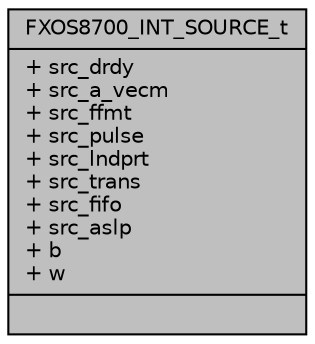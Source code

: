 digraph "FXOS8700_INT_SOURCE_t"
{
  edge [fontname="Helvetica",fontsize="10",labelfontname="Helvetica",labelfontsize="10"];
  node [fontname="Helvetica",fontsize="10",shape=record];
  Node1 [label="{FXOS8700_INT_SOURCE_t\n|+ src_drdy\l+ src_a_vecm\l+ src_ffmt\l+ src_pulse\l+ src_lndprt\l+ src_trans\l+ src_fifo\l+ src_aslp\l+ b\l+ w\l|}",height=0.2,width=0.4,color="black", fillcolor="grey75", style="filled", fontcolor="black"];
}
